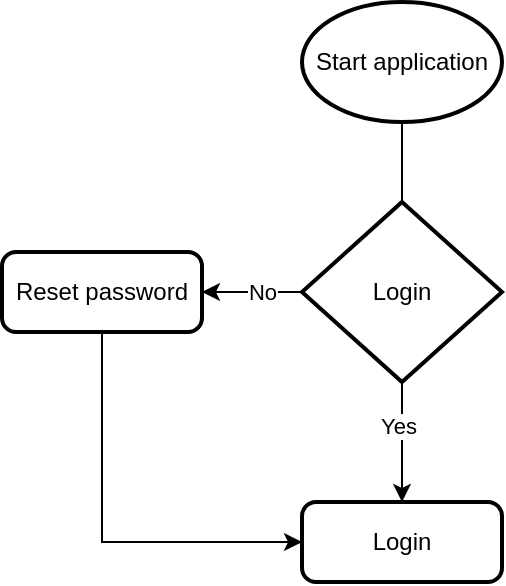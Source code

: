<mxfile version="24.6.5" type="github">
  <diagram name="Page-1" id="XG4w8c8PiCC3QDVeqw-d">
    <mxGraphModel dx="2229" dy="512" grid="1" gridSize="10" guides="1" tooltips="1" connect="1" arrows="1" fold="1" page="1" pageScale="1" pageWidth="850" pageHeight="1100" math="0" shadow="0">
      <root>
        <mxCell id="0" />
        <mxCell id="1" parent="0" />
        <mxCell id="uJTnlv1TfCUuvsMiO2Dd-9" value="" style="edgeStyle=orthogonalEdgeStyle;rounded=0;orthogonalLoop=1;jettySize=auto;html=1;" edge="1" parent="1" source="uJTnlv1TfCUuvsMiO2Dd-7" target="uJTnlv1TfCUuvsMiO2Dd-8">
          <mxGeometry relative="1" as="geometry" />
        </mxCell>
        <mxCell id="uJTnlv1TfCUuvsMiO2Dd-11" value="Yes" style="edgeLabel;html=1;align=center;verticalAlign=middle;resizable=0;points=[];" vertex="1" connectable="0" parent="uJTnlv1TfCUuvsMiO2Dd-9">
          <mxGeometry x="0.594" y="-2" relative="1" as="geometry">
            <mxPoint as="offset" />
          </mxGeometry>
        </mxCell>
        <mxCell id="uJTnlv1TfCUuvsMiO2Dd-7" value="Start application" style="strokeWidth=2;html=1;shape=mxgraph.flowchart.start_1;whiteSpace=wrap;" vertex="1" parent="1">
          <mxGeometry x="100" y="30" width="100" height="60" as="geometry" />
        </mxCell>
        <mxCell id="uJTnlv1TfCUuvsMiO2Dd-8" value="Login" style="rounded=1;whiteSpace=wrap;html=1;absoluteArcSize=1;arcSize=14;strokeWidth=2;" vertex="1" parent="1">
          <mxGeometry x="100" y="280" width="100" height="40" as="geometry" />
        </mxCell>
        <mxCell id="uJTnlv1TfCUuvsMiO2Dd-13" value="" style="edgeStyle=orthogonalEdgeStyle;rounded=0;orthogonalLoop=1;jettySize=auto;html=1;" edge="1" parent="1" source="uJTnlv1TfCUuvsMiO2Dd-10" target="uJTnlv1TfCUuvsMiO2Dd-12">
          <mxGeometry relative="1" as="geometry" />
        </mxCell>
        <mxCell id="uJTnlv1TfCUuvsMiO2Dd-14" value="No" style="edgeLabel;html=1;align=center;verticalAlign=middle;resizable=0;points=[];" vertex="1" connectable="0" parent="uJTnlv1TfCUuvsMiO2Dd-13">
          <mxGeometry x="-0.744" y="-1" relative="1" as="geometry">
            <mxPoint x="-14" y="1" as="offset" />
          </mxGeometry>
        </mxCell>
        <mxCell id="uJTnlv1TfCUuvsMiO2Dd-10" value="Login" style="strokeWidth=2;html=1;shape=mxgraph.flowchart.decision;whiteSpace=wrap;" vertex="1" parent="1">
          <mxGeometry x="100" y="130" width="100" height="90" as="geometry" />
        </mxCell>
        <mxCell id="uJTnlv1TfCUuvsMiO2Dd-15" style="edgeStyle=orthogonalEdgeStyle;rounded=0;orthogonalLoop=1;jettySize=auto;html=1;entryX=0;entryY=0.5;entryDx=0;entryDy=0;" edge="1" parent="1" source="uJTnlv1TfCUuvsMiO2Dd-12" target="uJTnlv1TfCUuvsMiO2Dd-8">
          <mxGeometry relative="1" as="geometry">
            <Array as="points">
              <mxPoint y="300" />
            </Array>
          </mxGeometry>
        </mxCell>
        <mxCell id="uJTnlv1TfCUuvsMiO2Dd-12" value="Reset password" style="rounded=1;whiteSpace=wrap;html=1;absoluteArcSize=1;arcSize=14;strokeWidth=2;" vertex="1" parent="1">
          <mxGeometry x="-50" y="155" width="100" height="40" as="geometry" />
        </mxCell>
      </root>
    </mxGraphModel>
  </diagram>
</mxfile>
